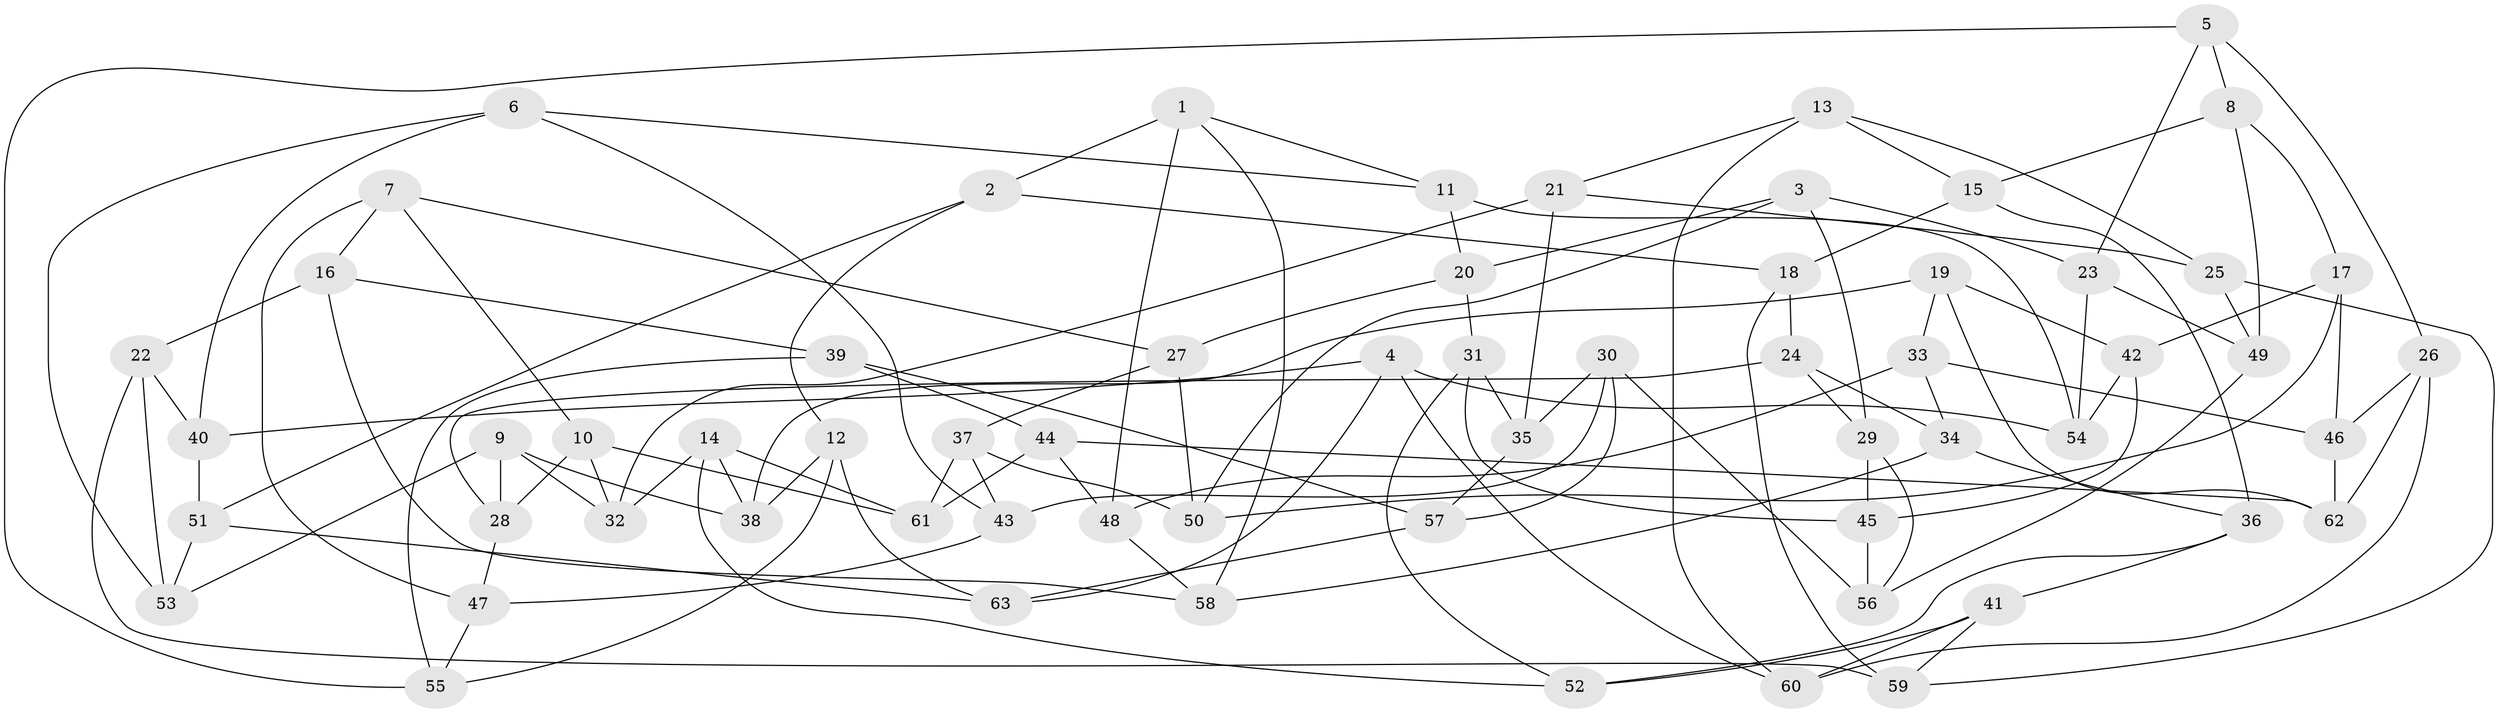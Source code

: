 // coarse degree distribution, {5: 0.24324324324324326, 6: 0.4594594594594595, 4: 0.2702702702702703, 3: 0.02702702702702703}
// Generated by graph-tools (version 1.1) at 2025/52/02/27/25 19:52:27]
// undirected, 63 vertices, 126 edges
graph export_dot {
graph [start="1"]
  node [color=gray90,style=filled];
  1;
  2;
  3;
  4;
  5;
  6;
  7;
  8;
  9;
  10;
  11;
  12;
  13;
  14;
  15;
  16;
  17;
  18;
  19;
  20;
  21;
  22;
  23;
  24;
  25;
  26;
  27;
  28;
  29;
  30;
  31;
  32;
  33;
  34;
  35;
  36;
  37;
  38;
  39;
  40;
  41;
  42;
  43;
  44;
  45;
  46;
  47;
  48;
  49;
  50;
  51;
  52;
  53;
  54;
  55;
  56;
  57;
  58;
  59;
  60;
  61;
  62;
  63;
  1 -- 2;
  1 -- 11;
  1 -- 48;
  1 -- 58;
  2 -- 12;
  2 -- 51;
  2 -- 18;
  3 -- 29;
  3 -- 50;
  3 -- 23;
  3 -- 20;
  4 -- 54;
  4 -- 60;
  4 -- 40;
  4 -- 63;
  5 -- 26;
  5 -- 8;
  5 -- 23;
  5 -- 55;
  6 -- 11;
  6 -- 43;
  6 -- 53;
  6 -- 40;
  7 -- 27;
  7 -- 10;
  7 -- 47;
  7 -- 16;
  8 -- 17;
  8 -- 15;
  8 -- 49;
  9 -- 38;
  9 -- 28;
  9 -- 53;
  9 -- 32;
  10 -- 32;
  10 -- 28;
  10 -- 61;
  11 -- 20;
  11 -- 54;
  12 -- 38;
  12 -- 55;
  12 -- 63;
  13 -- 60;
  13 -- 15;
  13 -- 25;
  13 -- 21;
  14 -- 52;
  14 -- 32;
  14 -- 38;
  14 -- 61;
  15 -- 18;
  15 -- 36;
  16 -- 22;
  16 -- 58;
  16 -- 39;
  17 -- 50;
  17 -- 46;
  17 -- 42;
  18 -- 24;
  18 -- 59;
  19 -- 42;
  19 -- 33;
  19 -- 62;
  19 -- 38;
  20 -- 27;
  20 -- 31;
  21 -- 32;
  21 -- 35;
  21 -- 25;
  22 -- 40;
  22 -- 59;
  22 -- 53;
  23 -- 49;
  23 -- 54;
  24 -- 34;
  24 -- 29;
  24 -- 28;
  25 -- 59;
  25 -- 49;
  26 -- 62;
  26 -- 60;
  26 -- 46;
  27 -- 37;
  27 -- 50;
  28 -- 47;
  29 -- 45;
  29 -- 56;
  30 -- 57;
  30 -- 56;
  30 -- 43;
  30 -- 35;
  31 -- 35;
  31 -- 52;
  31 -- 45;
  33 -- 34;
  33 -- 48;
  33 -- 46;
  34 -- 58;
  34 -- 36;
  35 -- 57;
  36 -- 41;
  36 -- 52;
  37 -- 50;
  37 -- 43;
  37 -- 61;
  39 -- 44;
  39 -- 55;
  39 -- 57;
  40 -- 51;
  41 -- 59;
  41 -- 52;
  41 -- 60;
  42 -- 45;
  42 -- 54;
  43 -- 47;
  44 -- 48;
  44 -- 61;
  44 -- 62;
  45 -- 56;
  46 -- 62;
  47 -- 55;
  48 -- 58;
  49 -- 56;
  51 -- 63;
  51 -- 53;
  57 -- 63;
}
